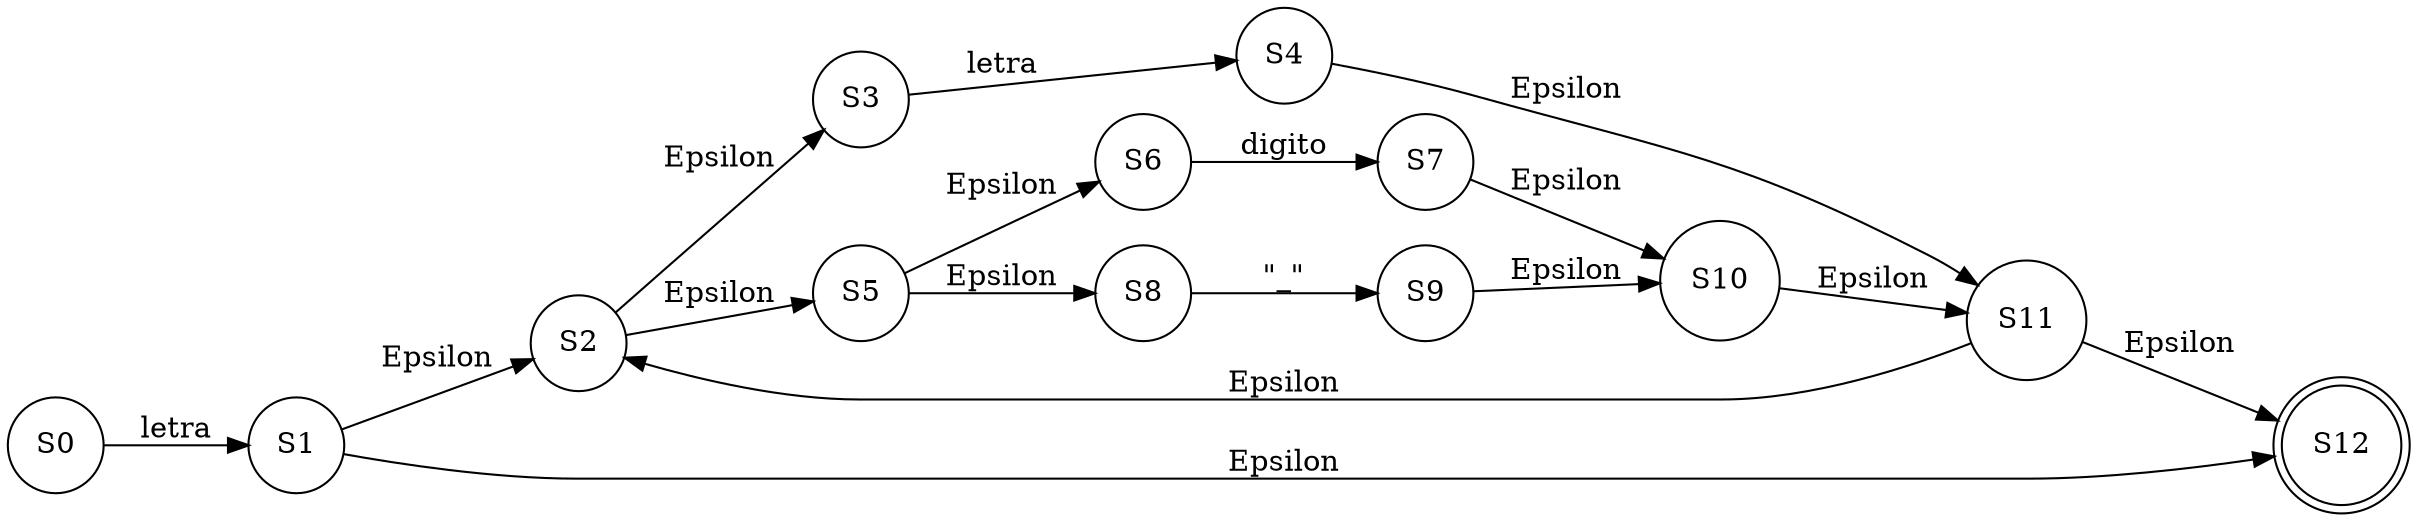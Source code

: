 digraph G{ 
rankdir=LR;
 node[shape="circle"];S0-> S1[label="letra"];
S1-> S2[label="Epsilon"];
S1-> S12[label="Epsilon"];
S2-> S3[label="Epsilon"];
S2-> S5[label="Epsilon"];
S3-> S4[label="letra"];
S4-> S11[label="Epsilon"];
S5-> S6[label="Epsilon"];
S5-> S8[label="Epsilon"];
S6-> S7[label="digito"];
S7-> S10[label="Epsilon"];
S8-> S9[label="\"_\""];
S9-> S10[label="Epsilon"];
S10-> S11[label="Epsilon"];
S11-> S2[label="Epsilon"];
S11-> S12[label="Epsilon"];
S12[shape="doublecircle"]

}